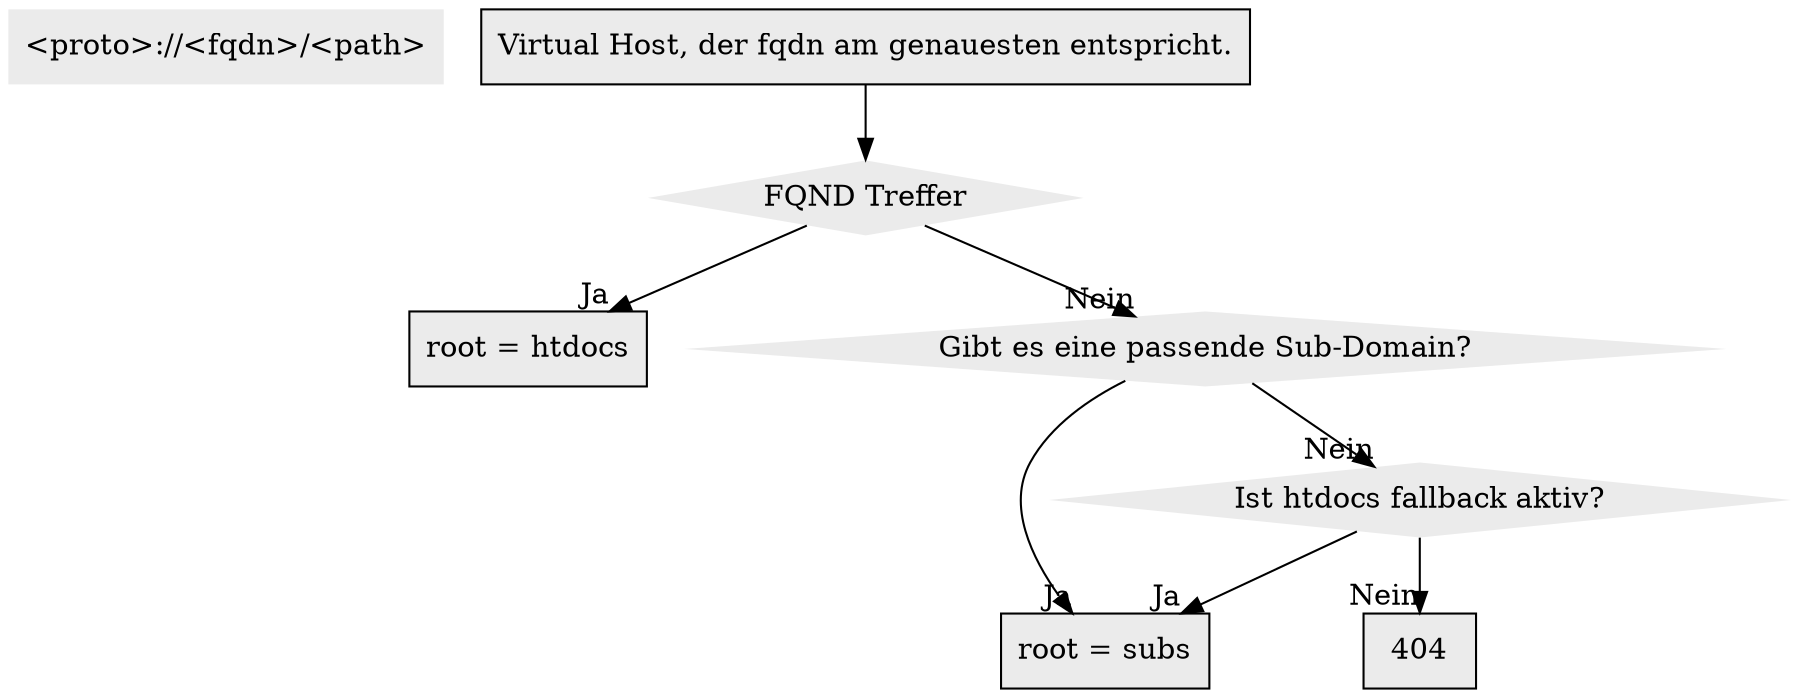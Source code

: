 digraph d  { 
	node [peripheries=0, style=filled, fillcolor="grey92", font=Helvetica, fontcolor=black]

	enquire_information [shape=box, label="<proto>://<fqdn>/<path>" ]


    vh_check_fqdn [shape=record, label="Virtual Host, der fqdn am genauesten entspricht."]
	fqdn_matches [shape=diamond, label="FQND Treffer"]
	root_htdocs_ok [shape=record, label="root = htdocs"]
	root_search_in_subs [shape=diamond, label="Gibt es eine passende Sub-Domain?"]
    root_subs_ok [shape=record, label="root = subs"]
	htdocsfallback_subs [shape=diamond, label="Ist htdocs fallback aktiv?" ]
	404 [shape=record, label="404"] 
        
	vh_check_fqdn -> fqdn_matches
	fqdn_matches -> root_htdocs_ok [headlabel="Ja"]
	fqdn_matches -> root_search_in_subs [headlabel="Nein"]
	root_search_in_subs -> root_subs_ok [headlabel="Ja"]
	root_search_in_subs -> htdocsfallback_subs [headlabel="Nein"]
	htdocsfallback_subs -> root_subs_ok [headlabel="Ja"]
	htdocsfallback_subs -> 404 [headlabel="Nein"]
}


